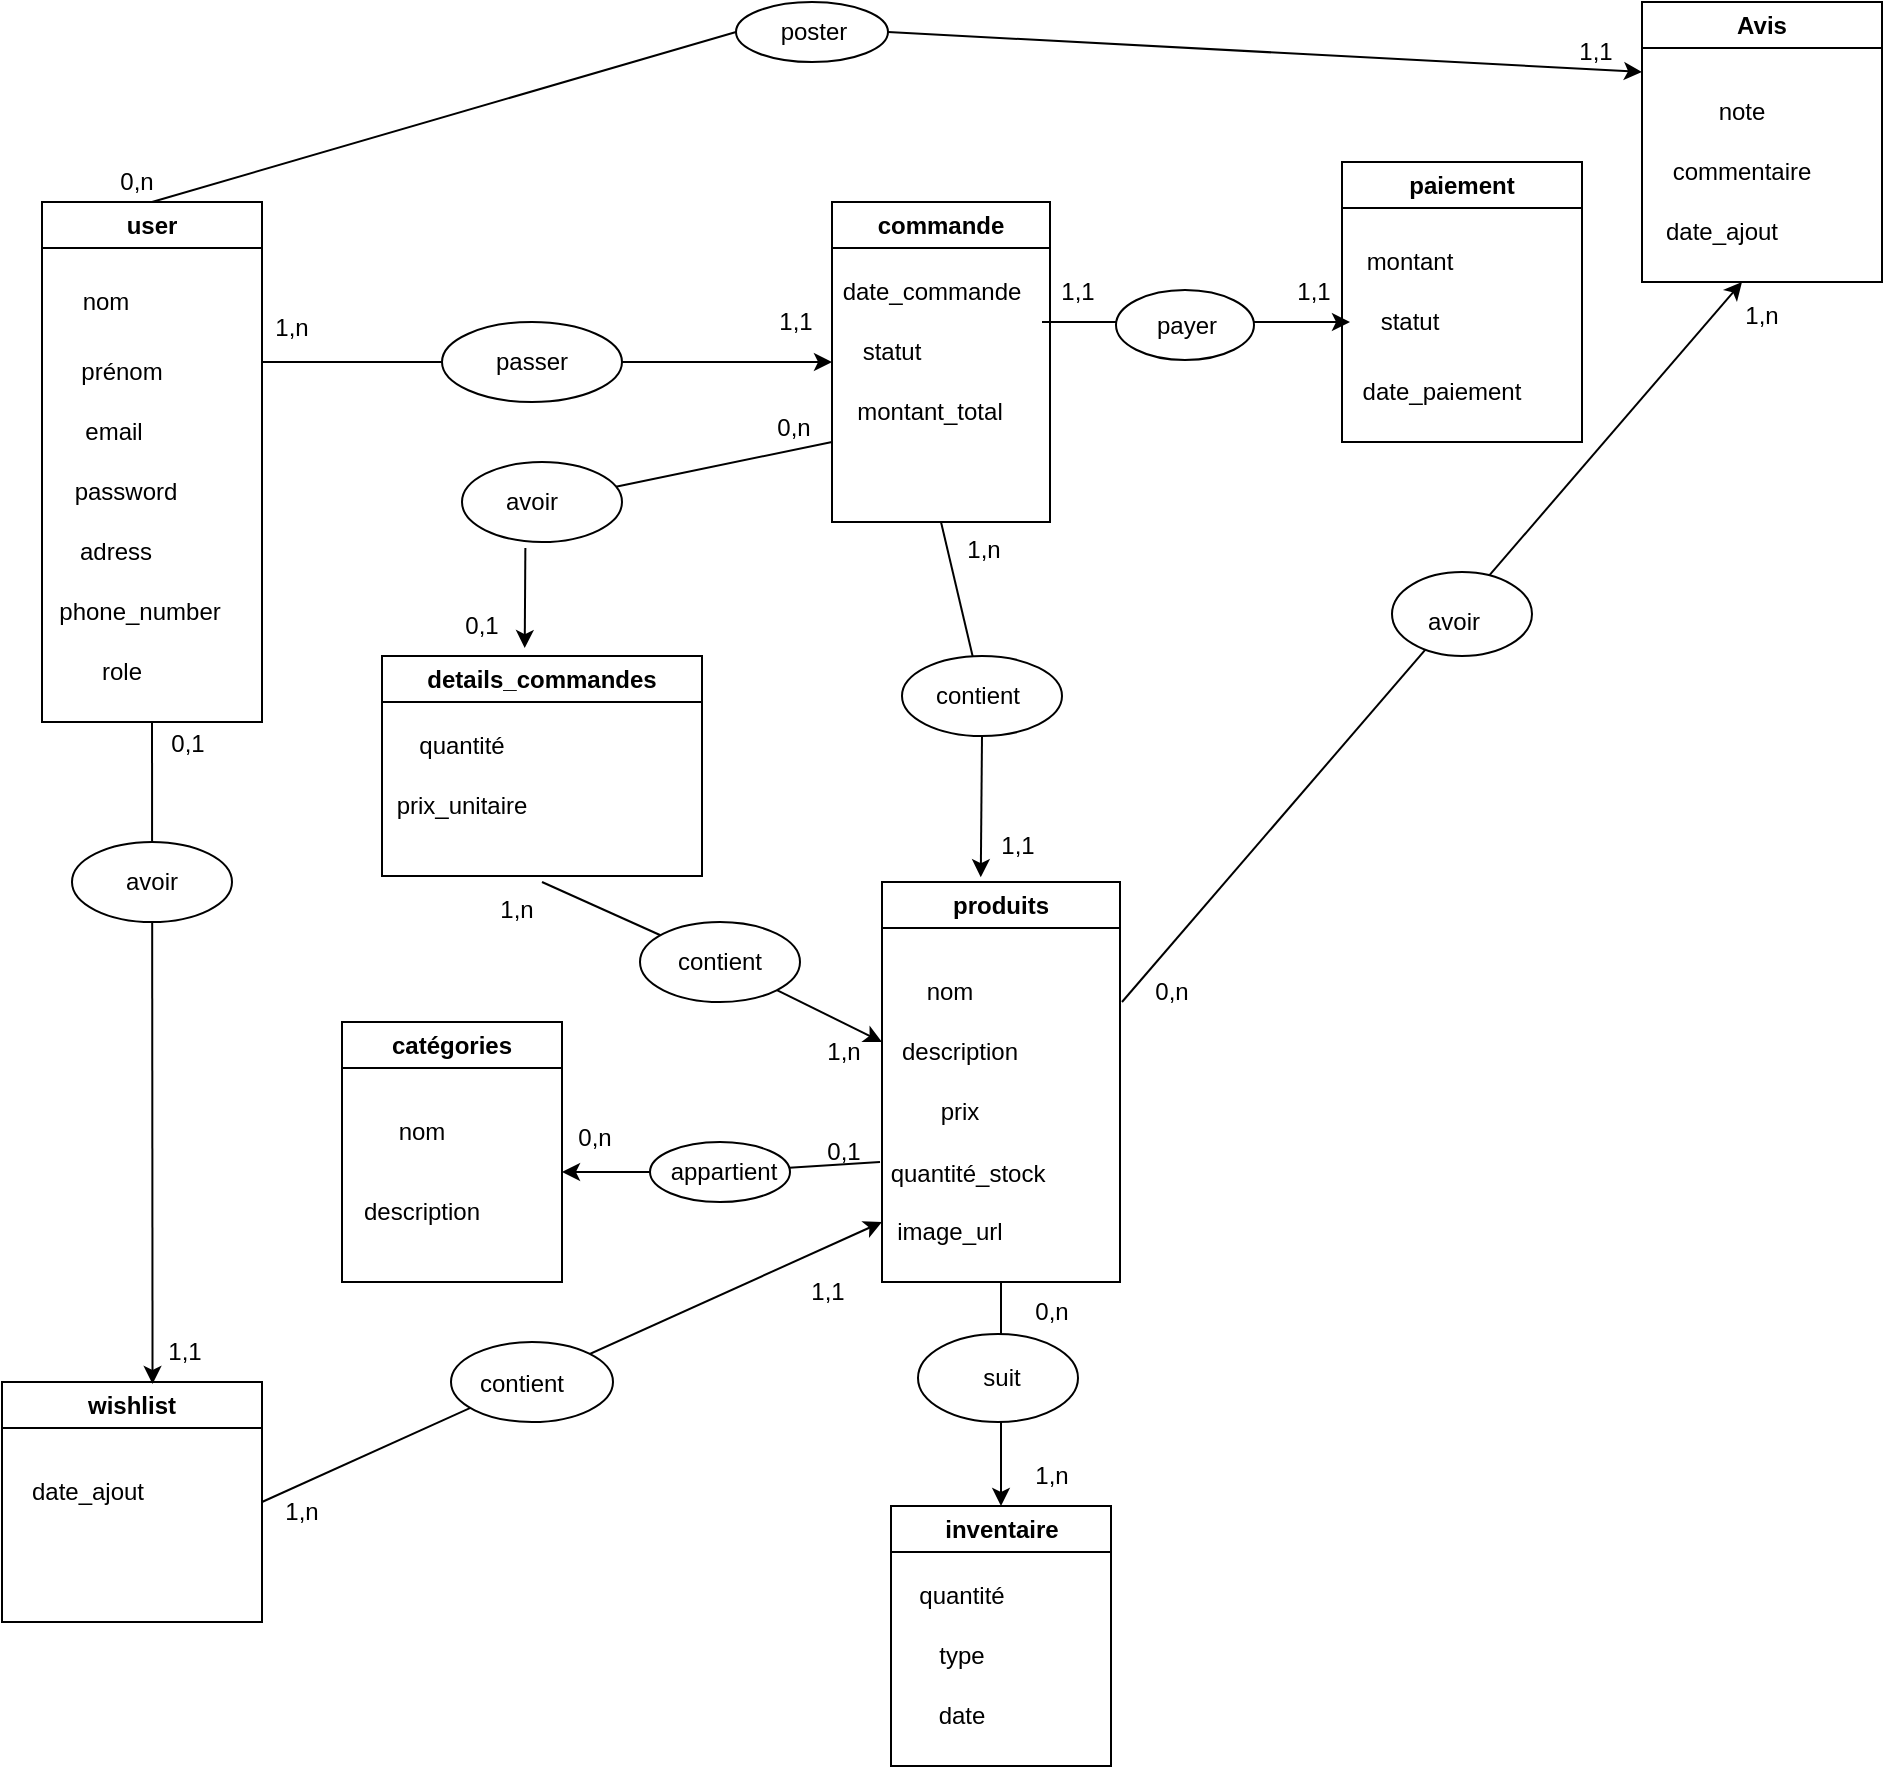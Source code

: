 <mxfile>
    <diagram id="8HYBQ4_y2OpgqzsuQ5yr" name="Page-1">
        <mxGraphModel dx="986" dy="1426" grid="1" gridSize="10" guides="1" tooltips="1" connect="1" arrows="1" fold="1" page="1" pageScale="1" pageWidth="850" pageHeight="1100" math="0" shadow="0">
            <root>
                <mxCell id="0"/>
                <mxCell id="1" parent="0"/>
                <mxCell id="6" style="edgeStyle=none;html=1;entryX=0;entryY=0.5;entryDx=0;entryDy=0;" parent="1" target="3" edge="1">
                    <mxGeometry relative="1" as="geometry">
                        <mxPoint x="140" y="100" as="sourcePoint"/>
                    </mxGeometry>
                </mxCell>
                <mxCell id="2" value="user" style="swimlane;whiteSpace=wrap;html=1;" parent="1" vertex="1">
                    <mxGeometry x="30" y="20" width="110" height="260" as="geometry"/>
                </mxCell>
                <mxCell id="8" value="nom" style="text;html=1;strokeColor=none;fillColor=none;align=center;verticalAlign=middle;whiteSpace=wrap;rounded=0;" parent="2" vertex="1">
                    <mxGeometry x="2" y="35" width="60" height="30" as="geometry"/>
                </mxCell>
                <mxCell id="9" value="prénom" style="text;html=1;strokeColor=none;fillColor=none;align=center;verticalAlign=middle;whiteSpace=wrap;rounded=0;" parent="2" vertex="1">
                    <mxGeometry x="10" y="70" width="60" height="30" as="geometry"/>
                </mxCell>
                <mxCell id="10" value="email" style="text;html=1;strokeColor=none;fillColor=none;align=center;verticalAlign=middle;whiteSpace=wrap;rounded=0;" parent="2" vertex="1">
                    <mxGeometry x="6" y="100" width="60" height="30" as="geometry"/>
                </mxCell>
                <mxCell id="12" value="password" style="text;html=1;strokeColor=none;fillColor=none;align=center;verticalAlign=middle;whiteSpace=wrap;rounded=0;" parent="2" vertex="1">
                    <mxGeometry x="12" y="130" width="60" height="30" as="geometry"/>
                </mxCell>
                <mxCell id="13" value="adress" style="text;html=1;strokeColor=none;fillColor=none;align=center;verticalAlign=middle;whiteSpace=wrap;rounded=0;" parent="2" vertex="1">
                    <mxGeometry x="7" y="160" width="60" height="30" as="geometry"/>
                </mxCell>
                <mxCell id="15" value="phone_number" style="text;html=1;strokeColor=none;fillColor=none;align=center;verticalAlign=middle;whiteSpace=wrap;rounded=0;" parent="2" vertex="1">
                    <mxGeometry x="19" y="190" width="60" height="30" as="geometry"/>
                </mxCell>
                <mxCell id="16" value="role" style="text;html=1;strokeColor=none;fillColor=none;align=center;verticalAlign=middle;whiteSpace=wrap;rounded=0;" parent="2" vertex="1">
                    <mxGeometry x="10" y="220" width="60" height="30" as="geometry"/>
                </mxCell>
                <mxCell id="3" value="commande" style="swimlane;whiteSpace=wrap;html=1;" parent="1" vertex="1">
                    <mxGeometry x="425" y="20" width="109" height="160" as="geometry"/>
                </mxCell>
                <mxCell id="17" value="date_commande" style="text;html=1;strokeColor=none;fillColor=none;align=center;verticalAlign=middle;whiteSpace=wrap;rounded=0;" parent="3" vertex="1">
                    <mxGeometry x="20" y="30" width="60" height="30" as="geometry"/>
                </mxCell>
                <mxCell id="18" value="statut" style="text;html=1;strokeColor=none;fillColor=none;align=center;verticalAlign=middle;whiteSpace=wrap;rounded=0;" parent="3" vertex="1">
                    <mxGeometry y="60" width="60" height="30" as="geometry"/>
                </mxCell>
                <mxCell id="19" value="montant_total" style="text;html=1;strokeColor=none;fillColor=none;align=center;verticalAlign=middle;whiteSpace=wrap;rounded=0;" parent="3" vertex="1">
                    <mxGeometry x="19" y="90" width="60" height="30" as="geometry"/>
                </mxCell>
                <mxCell id="4" value="" style="ellipse;whiteSpace=wrap;html=1;" parent="1" vertex="1">
                    <mxGeometry x="230" y="80" width="90" height="40" as="geometry"/>
                </mxCell>
                <mxCell id="7" value="passer" style="text;html=1;strokeColor=none;fillColor=none;align=center;verticalAlign=middle;whiteSpace=wrap;rounded=0;" parent="1" vertex="1">
                    <mxGeometry x="245" y="85" width="60" height="30" as="geometry"/>
                </mxCell>
                <mxCell id="20" value="produits" style="swimlane;whiteSpace=wrap;html=1;" parent="1" vertex="1">
                    <mxGeometry x="450" y="360" width="119" height="200" as="geometry"/>
                </mxCell>
                <mxCell id="21" value="nom" style="text;html=1;strokeColor=none;fillColor=none;align=center;verticalAlign=middle;whiteSpace=wrap;rounded=0;" parent="20" vertex="1">
                    <mxGeometry x="4" y="40" width="60" height="30" as="geometry"/>
                </mxCell>
                <mxCell id="22" value="description" style="text;html=1;strokeColor=none;fillColor=none;align=center;verticalAlign=middle;whiteSpace=wrap;rounded=0;" parent="20" vertex="1">
                    <mxGeometry x="9" y="70" width="60" height="30" as="geometry"/>
                </mxCell>
                <mxCell id="23" value="prix" style="text;html=1;strokeColor=none;fillColor=none;align=center;verticalAlign=middle;whiteSpace=wrap;rounded=0;" parent="20" vertex="1">
                    <mxGeometry x="9" y="100" width="60" height="30" as="geometry"/>
                </mxCell>
                <mxCell id="24" value="quantité_stock" style="text;html=1;strokeColor=none;fillColor=none;align=center;verticalAlign=middle;whiteSpace=wrap;rounded=0;" parent="20" vertex="1">
                    <mxGeometry x="13" y="131" width="60" height="30" as="geometry"/>
                </mxCell>
                <mxCell id="77" value="image_url" style="text;html=1;strokeColor=none;fillColor=none;align=center;verticalAlign=middle;whiteSpace=wrap;rounded=0;" parent="20" vertex="1">
                    <mxGeometry x="4" y="160" width="60" height="30" as="geometry"/>
                </mxCell>
                <mxCell id="25" value="catégories" style="swimlane;whiteSpace=wrap;html=1;" parent="1" vertex="1">
                    <mxGeometry x="180" y="430" width="110" height="130" as="geometry"/>
                </mxCell>
                <mxCell id="26" value="nom" style="text;html=1;strokeColor=none;fillColor=none;align=center;verticalAlign=middle;whiteSpace=wrap;rounded=0;" parent="25" vertex="1">
                    <mxGeometry x="10" y="40" width="60" height="30" as="geometry"/>
                </mxCell>
                <mxCell id="27" value="description" style="text;html=1;strokeColor=none;fillColor=none;align=center;verticalAlign=middle;whiteSpace=wrap;rounded=0;" parent="25" vertex="1">
                    <mxGeometry x="10" y="80" width="60" height="30" as="geometry"/>
                </mxCell>
                <mxCell id="28" value="details_commandes" style="swimlane;whiteSpace=wrap;html=1;" parent="1" vertex="1">
                    <mxGeometry x="200" y="247" width="160" height="110" as="geometry"/>
                </mxCell>
                <mxCell id="29" value="quantité" style="text;html=1;strokeColor=none;fillColor=none;align=center;verticalAlign=middle;whiteSpace=wrap;rounded=0;" parent="28" vertex="1">
                    <mxGeometry x="10" y="30" width="60" height="30" as="geometry"/>
                </mxCell>
                <mxCell id="30" value="prix_unitaire" style="text;html=1;strokeColor=none;fillColor=none;align=center;verticalAlign=middle;whiteSpace=wrap;rounded=0;" parent="28" vertex="1">
                    <mxGeometry x="10" y="60" width="60" height="30" as="geometry"/>
                </mxCell>
                <mxCell id="31" value="Avis" style="swimlane;whiteSpace=wrap;html=1;" parent="1" vertex="1">
                    <mxGeometry x="830" y="-80" width="120" height="140" as="geometry"/>
                </mxCell>
                <mxCell id="32" value="note" style="text;html=1;strokeColor=none;fillColor=none;align=center;verticalAlign=middle;whiteSpace=wrap;rounded=0;" parent="31" vertex="1">
                    <mxGeometry x="20" y="40" width="60" height="30" as="geometry"/>
                </mxCell>
                <mxCell id="33" value="commentaire" style="text;html=1;strokeColor=none;fillColor=none;align=center;verticalAlign=middle;whiteSpace=wrap;rounded=0;" parent="31" vertex="1">
                    <mxGeometry x="20" y="70" width="60" height="30" as="geometry"/>
                </mxCell>
                <mxCell id="34" value="date_ajout" style="text;html=1;strokeColor=none;fillColor=none;align=center;verticalAlign=middle;whiteSpace=wrap;rounded=0;" parent="31" vertex="1">
                    <mxGeometry x="10" y="100" width="60" height="30" as="geometry"/>
                </mxCell>
                <mxCell id="35" value="paiement" style="swimlane;whiteSpace=wrap;html=1;" parent="1" vertex="1">
                    <mxGeometry x="680" width="120" height="140" as="geometry"/>
                </mxCell>
                <mxCell id="37" value="statut" style="text;html=1;strokeColor=none;fillColor=none;align=center;verticalAlign=middle;whiteSpace=wrap;rounded=0;" parent="35" vertex="1">
                    <mxGeometry x="4" y="65" width="60" height="30" as="geometry"/>
                </mxCell>
                <mxCell id="38" value="date_paiement" style="text;html=1;strokeColor=none;fillColor=none;align=center;verticalAlign=middle;whiteSpace=wrap;rounded=0;" parent="35" vertex="1">
                    <mxGeometry x="20" y="100" width="60" height="30" as="geometry"/>
                </mxCell>
                <mxCell id="36" value="montant" style="text;html=1;strokeColor=none;fillColor=none;align=center;verticalAlign=middle;whiteSpace=wrap;rounded=0;" parent="35" vertex="1">
                    <mxGeometry x="4" y="35" width="60" height="30" as="geometry"/>
                </mxCell>
                <mxCell id="41" value="inventaire" style="swimlane;whiteSpace=wrap;html=1;" parent="1" vertex="1">
                    <mxGeometry x="454.5" y="672" width="110" height="130" as="geometry"/>
                </mxCell>
                <mxCell id="42" value="quantité" style="text;html=1;strokeColor=none;fillColor=none;align=center;verticalAlign=middle;whiteSpace=wrap;rounded=0;" parent="41" vertex="1">
                    <mxGeometry x="5" y="30" width="60" height="30" as="geometry"/>
                </mxCell>
                <mxCell id="43" value="type" style="text;html=1;strokeColor=none;fillColor=none;align=center;verticalAlign=middle;whiteSpace=wrap;rounded=0;" parent="41" vertex="1">
                    <mxGeometry x="5" y="60" width="60" height="30" as="geometry"/>
                </mxCell>
                <mxCell id="44" value="date" style="text;html=1;strokeColor=none;fillColor=none;align=center;verticalAlign=middle;whiteSpace=wrap;rounded=0;" parent="41" vertex="1">
                    <mxGeometry x="5" y="90" width="60" height="30" as="geometry"/>
                </mxCell>
                <mxCell id="45" value="" style="endArrow=classic;html=1;exitX=0.5;exitY=1;exitDx=0;exitDy=0;startArrow=none;entryX=0.415;entryY=-0.012;entryDx=0;entryDy=0;entryPerimeter=0;" parent="1" source="46" target="20" edge="1">
                    <mxGeometry width="50" height="50" relative="1" as="geometry">
                        <mxPoint x="270" y="230" as="sourcePoint"/>
                        <mxPoint x="416" y="280" as="targetPoint"/>
                    </mxGeometry>
                </mxCell>
                <mxCell id="47" value="" style="endArrow=none;html=1;exitX=0.5;exitY=1;exitDx=0;exitDy=0;" parent="1" source="3" target="46" edge="1">
                    <mxGeometry width="50" height="50" relative="1" as="geometry">
                        <mxPoint x="415.5" y="180" as="sourcePoint"/>
                        <mxPoint x="416" y="280" as="targetPoint"/>
                    </mxGeometry>
                </mxCell>
                <mxCell id="46" value="" style="ellipse;whiteSpace=wrap;html=1;" parent="1" vertex="1">
                    <mxGeometry x="460" y="247" width="80" height="40" as="geometry"/>
                </mxCell>
                <mxCell id="48" value="contient" style="text;html=1;strokeColor=none;fillColor=none;align=center;verticalAlign=middle;whiteSpace=wrap;rounded=0;" parent="1" vertex="1">
                    <mxGeometry x="468" y="252" width="60" height="30" as="geometry"/>
                </mxCell>
                <mxCell id="49" value="" style="endArrow=classic;html=1;exitX=0;exitY=0.5;exitDx=0;exitDy=0;startArrow=none;" parent="1" source="50" edge="1">
                    <mxGeometry width="50" height="50" relative="1" as="geometry">
                        <mxPoint x="270" y="350" as="sourcePoint"/>
                        <mxPoint x="290" y="505" as="targetPoint"/>
                    </mxGeometry>
                </mxCell>
                <mxCell id="51" value="" style="endArrow=none;html=1;" parent="1" target="50" edge="1">
                    <mxGeometry width="50" height="50" relative="1" as="geometry">
                        <mxPoint x="449" y="500" as="sourcePoint"/>
                        <mxPoint x="349" y="380" as="targetPoint"/>
                    </mxGeometry>
                </mxCell>
                <mxCell id="50" value="" style="ellipse;whiteSpace=wrap;html=1;" parent="1" vertex="1">
                    <mxGeometry x="334" y="490" width="70" height="30" as="geometry"/>
                </mxCell>
                <mxCell id="52" value="appartient" style="text;html=1;strokeColor=none;fillColor=none;align=center;verticalAlign=middle;whiteSpace=wrap;rounded=0;" parent="1" vertex="1">
                    <mxGeometry x="341" y="490" width="60" height="30" as="geometry"/>
                </mxCell>
                <mxCell id="53" value="" style="endArrow=classic;html=1;exitX=1;exitY=0.5;exitDx=0;exitDy=0;entryX=0;entryY=0.25;entryDx=0;entryDy=0;startArrow=none;" parent="1" source="55" target="31" edge="1">
                    <mxGeometry width="50" height="50" relative="1" as="geometry">
                        <mxPoint x="190" y="40" as="sourcePoint"/>
                        <mxPoint x="240" y="-10" as="targetPoint"/>
                    </mxGeometry>
                </mxCell>
                <mxCell id="54" value="" style="endArrow=classic;html=1;" parent="1" edge="1">
                    <mxGeometry width="50" height="50" relative="1" as="geometry">
                        <mxPoint x="570" y="420" as="sourcePoint"/>
                        <mxPoint x="880" y="60" as="targetPoint"/>
                    </mxGeometry>
                </mxCell>
                <mxCell id="56" value="" style="endArrow=none;html=1;exitX=0.5;exitY=0;exitDx=0;exitDy=0;entryX=0;entryY=0.5;entryDx=0;entryDy=0;" parent="1" source="2" target="55" edge="1">
                    <mxGeometry width="50" height="50" relative="1" as="geometry">
                        <mxPoint x="85" y="20" as="sourcePoint"/>
                        <mxPoint x="380" y="-25" as="targetPoint"/>
                    </mxGeometry>
                </mxCell>
                <mxCell id="55" value="" style="ellipse;whiteSpace=wrap;html=1;" parent="1" vertex="1">
                    <mxGeometry x="377" y="-80" width="76" height="30" as="geometry"/>
                </mxCell>
                <mxCell id="57" value="poster" style="text;html=1;strokeColor=none;fillColor=none;align=center;verticalAlign=middle;whiteSpace=wrap;rounded=0;" parent="1" vertex="1">
                    <mxGeometry x="385.5" y="-80" width="60" height="30" as="geometry"/>
                </mxCell>
                <mxCell id="58" value="" style="ellipse;whiteSpace=wrap;html=1;" parent="1" vertex="1">
                    <mxGeometry x="705" y="205" width="70" height="42" as="geometry"/>
                </mxCell>
                <mxCell id="59" value="avoir" style="text;html=1;strokeColor=none;fillColor=none;align=center;verticalAlign=middle;whiteSpace=wrap;rounded=0;" parent="1" vertex="1">
                    <mxGeometry x="706" y="215" width="60" height="30" as="geometry"/>
                </mxCell>
                <mxCell id="60" value="" style="endArrow=classic;html=1;exitX=0.396;exitY=1.075;exitDx=0;exitDy=0;entryX=0.446;entryY=-0.036;entryDx=0;entryDy=0;entryPerimeter=0;startArrow=none;exitPerimeter=0;" parent="1" source="62" target="28" edge="1">
                    <mxGeometry width="50" height="50" relative="1" as="geometry">
                        <mxPoint x="290" y="350" as="sourcePoint"/>
                        <mxPoint x="340" y="300" as="targetPoint"/>
                    </mxGeometry>
                </mxCell>
                <mxCell id="61" value="" style="endArrow=classic;html=1;startArrow=none;" parent="1" source="65" edge="1">
                    <mxGeometry width="50" height="50" relative="1" as="geometry">
                        <mxPoint x="280" y="360" as="sourcePoint"/>
                        <mxPoint x="450" y="440" as="targetPoint"/>
                    </mxGeometry>
                </mxCell>
                <mxCell id="63" value="" style="endArrow=none;html=1;exitX=0;exitY=0.75;exitDx=0;exitDy=0;" parent="1" source="3" target="62" edge="1">
                    <mxGeometry width="50" height="50" relative="1" as="geometry">
                        <mxPoint x="361" y="140" as="sourcePoint"/>
                        <mxPoint x="271.36" y="243.04" as="targetPoint"/>
                    </mxGeometry>
                </mxCell>
                <mxCell id="62" value="" style="ellipse;whiteSpace=wrap;html=1;" parent="1" vertex="1">
                    <mxGeometry x="240" y="150" width="80" height="40" as="geometry"/>
                </mxCell>
                <mxCell id="64" value="avoir" style="text;html=1;strokeColor=none;fillColor=none;align=center;verticalAlign=middle;whiteSpace=wrap;rounded=0;" parent="1" vertex="1">
                    <mxGeometry x="245" y="155" width="60" height="30" as="geometry"/>
                </mxCell>
                <mxCell id="66" value="" style="endArrow=none;html=1;" parent="1" target="65" edge="1">
                    <mxGeometry width="50" height="50" relative="1" as="geometry">
                        <mxPoint x="280" y="360" as="sourcePoint"/>
                        <mxPoint x="450" y="440" as="targetPoint"/>
                    </mxGeometry>
                </mxCell>
                <mxCell id="65" value="" style="ellipse;whiteSpace=wrap;html=1;" parent="1" vertex="1">
                    <mxGeometry x="329" y="380" width="80" height="40" as="geometry"/>
                </mxCell>
                <mxCell id="67" value="contient" style="text;html=1;strokeColor=none;fillColor=none;align=center;verticalAlign=middle;whiteSpace=wrap;rounded=0;" parent="1" vertex="1">
                    <mxGeometry x="339" y="385" width="60" height="30" as="geometry"/>
                </mxCell>
                <mxCell id="68" value="wishlist" style="swimlane;whiteSpace=wrap;html=1;startSize=23;" parent="1" vertex="1">
                    <mxGeometry x="10" y="610" width="130" height="120" as="geometry"/>
                </mxCell>
                <mxCell id="82" value="date_ajout" style="text;html=1;strokeColor=none;fillColor=none;align=center;verticalAlign=middle;whiteSpace=wrap;rounded=0;" parent="68" vertex="1">
                    <mxGeometry x="13" y="40" width="60" height="30" as="geometry"/>
                </mxCell>
                <mxCell id="69" value="" style="endArrow=classic;html=1;exitX=0.5;exitY=1;exitDx=0;exitDy=0;entryX=0.579;entryY=0.008;entryDx=0;entryDy=0;entryPerimeter=0;" parent="1" source="2" target="68" edge="1">
                    <mxGeometry width="50" height="50" relative="1" as="geometry">
                        <mxPoint x="140" y="420" as="sourcePoint"/>
                        <mxPoint x="190" y="370" as="targetPoint"/>
                    </mxGeometry>
                </mxCell>
                <mxCell id="70" value="" style="ellipse;whiteSpace=wrap;html=1;" parent="1" vertex="1">
                    <mxGeometry x="45" y="340" width="80" height="40" as="geometry"/>
                </mxCell>
                <mxCell id="71" value="avoir" style="text;html=1;strokeColor=none;fillColor=none;align=center;verticalAlign=middle;whiteSpace=wrap;rounded=0;" parent="1" vertex="1">
                    <mxGeometry x="55" y="345" width="60" height="30" as="geometry"/>
                </mxCell>
                <mxCell id="73" value="" style="endArrow=classic;html=1;" parent="1" edge="1">
                    <mxGeometry width="50" height="50" relative="1" as="geometry">
                        <mxPoint x="140" y="670" as="sourcePoint"/>
                        <mxPoint x="450" y="530" as="targetPoint"/>
                    </mxGeometry>
                </mxCell>
                <mxCell id="75" value="" style="ellipse;whiteSpace=wrap;html=1;" parent="1" vertex="1">
                    <mxGeometry x="234.5" y="590" width="81" height="40" as="geometry"/>
                </mxCell>
                <mxCell id="76" value="contient" style="text;html=1;strokeColor=none;fillColor=none;align=center;verticalAlign=middle;whiteSpace=wrap;rounded=0;" parent="1" vertex="1">
                    <mxGeometry x="240" y="596" width="60" height="30" as="geometry"/>
                </mxCell>
                <mxCell id="78" value="" style="endArrow=classic;html=1;entryX=0;entryY=0.5;entryDx=0;entryDy=0;" parent="1" target="37" edge="1">
                    <mxGeometry width="50" height="50" relative="1" as="geometry">
                        <mxPoint x="530" y="80" as="sourcePoint"/>
                        <mxPoint x="720" y="140" as="targetPoint"/>
                    </mxGeometry>
                </mxCell>
                <mxCell id="80" value="" style="ellipse;whiteSpace=wrap;html=1;" parent="1" vertex="1">
                    <mxGeometry x="567" y="64" width="69" height="35" as="geometry"/>
                </mxCell>
                <mxCell id="81" value="payer" style="text;html=1;strokeColor=none;fillColor=none;align=center;verticalAlign=middle;whiteSpace=wrap;rounded=0;" parent="1" vertex="1">
                    <mxGeometry x="578" y="67" width="49" height="30" as="geometry"/>
                </mxCell>
                <mxCell id="83" value="" style="endArrow=classic;html=1;exitX=0.5;exitY=1;exitDx=0;exitDy=0;entryX=0.5;entryY=0;entryDx=0;entryDy=0;" parent="1" source="20" target="41" edge="1">
                    <mxGeometry width="50" height="50" relative="1" as="geometry">
                        <mxPoint x="330" y="680" as="sourcePoint"/>
                        <mxPoint x="380" y="630" as="targetPoint"/>
                    </mxGeometry>
                </mxCell>
                <mxCell id="84" value="" style="ellipse;whiteSpace=wrap;html=1;" parent="1" vertex="1">
                    <mxGeometry x="468" y="586" width="80" height="44" as="geometry"/>
                </mxCell>
                <mxCell id="85" value="suit" style="text;html=1;strokeColor=none;fillColor=none;align=center;verticalAlign=middle;whiteSpace=wrap;rounded=0;" parent="1" vertex="1">
                    <mxGeometry x="479.5" y="593" width="60" height="30" as="geometry"/>
                </mxCell>
                <mxCell id="88" value="1,n" style="text;html=1;strokeColor=none;fillColor=none;align=center;verticalAlign=middle;whiteSpace=wrap;rounded=0;" parent="1" vertex="1">
                    <mxGeometry x="140" y="70" width="30" height="25" as="geometry"/>
                </mxCell>
                <mxCell id="89" value="1,1" style="text;html=1;strokeColor=none;fillColor=none;align=center;verticalAlign=middle;whiteSpace=wrap;rounded=0;" parent="1" vertex="1">
                    <mxGeometry x="382" y="67" width="50" height="25" as="geometry"/>
                </mxCell>
                <mxCell id="90" value="0,n" style="text;html=1;strokeColor=none;fillColor=none;align=center;verticalAlign=middle;whiteSpace=wrap;rounded=0;" parent="1" vertex="1">
                    <mxGeometry x="50" width="55" height="20" as="geometry"/>
                </mxCell>
                <mxCell id="91" value="1,1" style="text;html=1;strokeColor=none;fillColor=none;align=center;verticalAlign=middle;whiteSpace=wrap;rounded=0;" parent="1" vertex="1">
                    <mxGeometry x="784" y="-65" width="46" height="20" as="geometry"/>
                </mxCell>
                <mxCell id="92" value="1,1" style="text;html=1;strokeColor=none;fillColor=none;align=center;verticalAlign=middle;whiteSpace=wrap;rounded=0;" parent="1" vertex="1">
                    <mxGeometry x="518" y="50" width="60" height="30" as="geometry"/>
                </mxCell>
                <mxCell id="93" value="1,1" style="text;html=1;strokeColor=none;fillColor=none;align=center;verticalAlign=middle;whiteSpace=wrap;rounded=0;" parent="1" vertex="1">
                    <mxGeometry x="636" y="50" width="60" height="30" as="geometry"/>
                </mxCell>
                <mxCell id="94" value="0,n" style="text;html=1;strokeColor=none;fillColor=none;align=center;verticalAlign=middle;whiteSpace=wrap;rounded=0;" parent="1" vertex="1">
                    <mxGeometry x="380" y="120" width="52" height="25" as="geometry"/>
                </mxCell>
                <mxCell id="95" value="0,1" style="text;html=1;strokeColor=none;fillColor=none;align=center;verticalAlign=middle;whiteSpace=wrap;rounded=0;" parent="1" vertex="1">
                    <mxGeometry x="220" y="217" width="60" height="30" as="geometry"/>
                </mxCell>
                <mxCell id="96" value="0,1" style="text;html=1;strokeColor=none;fillColor=none;align=center;verticalAlign=middle;whiteSpace=wrap;rounded=0;" parent="1" vertex="1">
                    <mxGeometry x="78" y="281" width="50" height="20" as="geometry"/>
                </mxCell>
                <mxCell id="97" value="1,1" style="text;html=1;strokeColor=none;fillColor=none;align=center;verticalAlign=middle;whiteSpace=wrap;rounded=0;" parent="1" vertex="1">
                    <mxGeometry x="73" y="580" width="57" height="30" as="geometry"/>
                </mxCell>
                <mxCell id="100" value="1,n" style="text;html=1;strokeColor=none;fillColor=none;align=center;verticalAlign=middle;whiteSpace=wrap;rounded=0;" parent="1" vertex="1">
                    <mxGeometry x="475" y="181" width="52" height="25" as="geometry"/>
                </mxCell>
                <mxCell id="101" value="1,1" style="text;html=1;strokeColor=none;fillColor=none;align=center;verticalAlign=middle;whiteSpace=wrap;rounded=0;" parent="1" vertex="1">
                    <mxGeometry x="488" y="327" width="60" height="30" as="geometry"/>
                </mxCell>
                <mxCell id="102" value="1,n" style="text;html=1;strokeColor=none;fillColor=none;align=center;verticalAlign=middle;whiteSpace=wrap;rounded=0;" parent="1" vertex="1">
                    <mxGeometry x="240" y="357" width="54.5" height="33" as="geometry"/>
                </mxCell>
                <mxCell id="103" value="1,n" style="text;html=1;strokeColor=none;fillColor=none;align=center;verticalAlign=middle;whiteSpace=wrap;rounded=0;" parent="1" vertex="1">
                    <mxGeometry x="401" y="430" width="60" height="30" as="geometry"/>
                </mxCell>
                <mxCell id="104" value="0,1" style="text;html=1;strokeColor=none;fillColor=none;align=center;verticalAlign=middle;whiteSpace=wrap;rounded=0;" parent="1" vertex="1">
                    <mxGeometry x="401" y="480" width="60" height="30" as="geometry"/>
                </mxCell>
                <mxCell id="105" value="0,n" style="text;html=1;strokeColor=none;fillColor=none;align=center;verticalAlign=middle;whiteSpace=wrap;rounded=0;" parent="1" vertex="1">
                    <mxGeometry x="277" y="473" width="59" height="30" as="geometry"/>
                </mxCell>
                <mxCell id="106" value="1,n" style="text;html=1;strokeColor=none;fillColor=none;align=center;verticalAlign=middle;whiteSpace=wrap;rounded=0;" parent="1" vertex="1">
                    <mxGeometry x="130" y="660" width="60" height="30" as="geometry"/>
                </mxCell>
                <mxCell id="107" value="1,1" style="text;html=1;strokeColor=none;fillColor=none;align=center;verticalAlign=middle;whiteSpace=wrap;rounded=0;" parent="1" vertex="1">
                    <mxGeometry x="393" y="550" width="60" height="30" as="geometry"/>
                </mxCell>
                <mxCell id="108" value="0,n" style="text;html=1;strokeColor=none;fillColor=none;align=center;verticalAlign=middle;whiteSpace=wrap;rounded=0;" parent="1" vertex="1">
                    <mxGeometry x="564.5" y="400" width="60" height="30" as="geometry"/>
                </mxCell>
                <mxCell id="109" value="1,n" style="text;html=1;strokeColor=none;fillColor=none;align=center;verticalAlign=middle;whiteSpace=wrap;rounded=0;" parent="1" vertex="1">
                    <mxGeometry x="860" y="62" width="60" height="30" as="geometry"/>
                </mxCell>
                <mxCell id="111" value="0,n" style="text;html=1;strokeColor=none;fillColor=none;align=center;verticalAlign=middle;whiteSpace=wrap;rounded=0;" parent="1" vertex="1">
                    <mxGeometry x="504.5" y="560" width="60" height="30" as="geometry"/>
                </mxCell>
                <mxCell id="112" value="1,n" style="text;html=1;strokeColor=none;fillColor=none;align=center;verticalAlign=middle;whiteSpace=wrap;rounded=0;" parent="1" vertex="1">
                    <mxGeometry x="504.5" y="642" width="60" height="30" as="geometry"/>
                </mxCell>
            </root>
        </mxGraphModel>
    </diagram>
    <diagram name="Copy of Page-1" id="WZMHHpzLP4c2ZxjQFVnf">
        <mxGraphModel dx="986" dy="1450" grid="1" gridSize="10" guides="1" tooltips="1" connect="1" arrows="1" fold="1" page="1" pageScale="1" pageWidth="850" pageHeight="1100" math="0" shadow="0">
            <root>
                <mxCell id="28uoREdbmlGGnIRUQy5q-0"/>
                <mxCell id="28uoREdbmlGGnIRUQy5q-1" parent="28uoREdbmlGGnIRUQy5q-0"/>
                <mxCell id="28uoREdbmlGGnIRUQy5q-2" style="edgeStyle=none;html=1;entryX=0;entryY=0.5;entryDx=0;entryDy=0;" parent="28uoREdbmlGGnIRUQy5q-1" target="28uoREdbmlGGnIRUQy5q-11" edge="1">
                    <mxGeometry relative="1" as="geometry">
                        <mxPoint x="140" y="100" as="sourcePoint"/>
                    </mxGeometry>
                </mxCell>
                <mxCell id="28uoREdbmlGGnIRUQy5q-3" value="user" style="swimlane;whiteSpace=wrap;html=1;" parent="28uoREdbmlGGnIRUQy5q-1" vertex="1">
                    <mxGeometry x="30" y="20" width="110" height="260" as="geometry"/>
                </mxCell>
                <mxCell id="28uoREdbmlGGnIRUQy5q-4" value="nom" style="text;html=1;strokeColor=none;fillColor=none;align=center;verticalAlign=middle;whiteSpace=wrap;rounded=0;" parent="28uoREdbmlGGnIRUQy5q-3" vertex="1">
                    <mxGeometry x="2" y="35" width="60" height="30" as="geometry"/>
                </mxCell>
                <mxCell id="28uoREdbmlGGnIRUQy5q-5" value="prénom" style="text;html=1;strokeColor=none;fillColor=none;align=center;verticalAlign=middle;whiteSpace=wrap;rounded=0;" parent="28uoREdbmlGGnIRUQy5q-3" vertex="1">
                    <mxGeometry x="10" y="70" width="60" height="30" as="geometry"/>
                </mxCell>
                <mxCell id="28uoREdbmlGGnIRUQy5q-6" value="email" style="text;html=1;strokeColor=none;fillColor=none;align=center;verticalAlign=middle;whiteSpace=wrap;rounded=0;" parent="28uoREdbmlGGnIRUQy5q-3" vertex="1">
                    <mxGeometry x="6" y="100" width="60" height="30" as="geometry"/>
                </mxCell>
                <mxCell id="28uoREdbmlGGnIRUQy5q-7" value="password" style="text;html=1;strokeColor=none;fillColor=none;align=center;verticalAlign=middle;whiteSpace=wrap;rounded=0;" parent="28uoREdbmlGGnIRUQy5q-3" vertex="1">
                    <mxGeometry x="12" y="130" width="60" height="30" as="geometry"/>
                </mxCell>
                <mxCell id="28uoREdbmlGGnIRUQy5q-8" value="adress" style="text;html=1;strokeColor=none;fillColor=none;align=center;verticalAlign=middle;whiteSpace=wrap;rounded=0;" parent="28uoREdbmlGGnIRUQy5q-3" vertex="1">
                    <mxGeometry x="7" y="160" width="60" height="30" as="geometry"/>
                </mxCell>
                <mxCell id="28uoREdbmlGGnIRUQy5q-9" value="phone_number" style="text;html=1;strokeColor=none;fillColor=none;align=center;verticalAlign=middle;whiteSpace=wrap;rounded=0;" parent="28uoREdbmlGGnIRUQy5q-3" vertex="1">
                    <mxGeometry x="19" y="190" width="60" height="30" as="geometry"/>
                </mxCell>
                <mxCell id="28uoREdbmlGGnIRUQy5q-10" value="role" style="text;html=1;strokeColor=none;fillColor=none;align=center;verticalAlign=middle;whiteSpace=wrap;rounded=0;" parent="28uoREdbmlGGnIRUQy5q-3" vertex="1">
                    <mxGeometry x="10" y="220" width="60" height="30" as="geometry"/>
                </mxCell>
                <mxCell id="yk-hmxlvheMoxaxBYMR_-0" value="id" style="text;html=1;strokeColor=none;fillColor=none;align=center;verticalAlign=middle;whiteSpace=wrap;rounded=0;" parent="28uoREdbmlGGnIRUQy5q-3" vertex="1">
                    <mxGeometry y="20" width="60" height="30" as="geometry"/>
                </mxCell>
                <mxCell id="28uoREdbmlGGnIRUQy5q-11" value="commande" style="swimlane;whiteSpace=wrap;html=1;" parent="28uoREdbmlGGnIRUQy5q-1" vertex="1">
                    <mxGeometry x="425" y="20" width="109" height="160" as="geometry"/>
                </mxCell>
                <mxCell id="28uoREdbmlGGnIRUQy5q-12" value="date_commande" style="text;html=1;strokeColor=none;fillColor=none;align=center;verticalAlign=middle;whiteSpace=wrap;rounded=0;" parent="28uoREdbmlGGnIRUQy5q-11" vertex="1">
                    <mxGeometry x="20" y="50" width="60" height="30" as="geometry"/>
                </mxCell>
                <mxCell id="28uoREdbmlGGnIRUQy5q-13" value="statut" style="text;html=1;strokeColor=none;fillColor=none;align=center;verticalAlign=middle;whiteSpace=wrap;rounded=0;" parent="28uoREdbmlGGnIRUQy5q-11" vertex="1">
                    <mxGeometry y="78" width="60" height="30" as="geometry"/>
                </mxCell>
                <mxCell id="28uoREdbmlGGnIRUQy5q-14" value="montant_total" style="text;html=1;strokeColor=none;fillColor=none;align=center;verticalAlign=middle;whiteSpace=wrap;rounded=0;" parent="28uoREdbmlGGnIRUQy5q-11" vertex="1">
                    <mxGeometry x="18" y="105" width="60" height="30" as="geometry"/>
                </mxCell>
                <mxCell id="yk-hmxlvheMoxaxBYMR_-1" value="id" style="text;html=1;strokeColor=none;fillColor=none;align=center;verticalAlign=middle;whiteSpace=wrap;rounded=0;" parent="28uoREdbmlGGnIRUQy5q-11" vertex="1">
                    <mxGeometry x="-15" y="20" width="60" height="30" as="geometry"/>
                </mxCell>
                <mxCell id="28uoREdbmlGGnIRUQy5q-17" value="produits" style="swimlane;whiteSpace=wrap;html=1;" parent="28uoREdbmlGGnIRUQy5q-1" vertex="1">
                    <mxGeometry x="450" y="360" width="119" height="200" as="geometry"/>
                </mxCell>
                <mxCell id="28uoREdbmlGGnIRUQy5q-18" value="nom" style="text;html=1;strokeColor=none;fillColor=none;align=center;verticalAlign=middle;whiteSpace=wrap;rounded=0;" parent="28uoREdbmlGGnIRUQy5q-17" vertex="1">
                    <mxGeometry x="4" y="40" width="60" height="30" as="geometry"/>
                </mxCell>
                <mxCell id="28uoREdbmlGGnIRUQy5q-19" value="description" style="text;html=1;strokeColor=none;fillColor=none;align=center;verticalAlign=middle;whiteSpace=wrap;rounded=0;" parent="28uoREdbmlGGnIRUQy5q-17" vertex="1">
                    <mxGeometry x="9" y="70" width="60" height="30" as="geometry"/>
                </mxCell>
                <mxCell id="28uoREdbmlGGnIRUQy5q-20" value="prix" style="text;html=1;strokeColor=none;fillColor=none;align=center;verticalAlign=middle;whiteSpace=wrap;rounded=0;" parent="28uoREdbmlGGnIRUQy5q-17" vertex="1">
                    <mxGeometry x="9" y="100" width="60" height="30" as="geometry"/>
                </mxCell>
                <mxCell id="28uoREdbmlGGnIRUQy5q-21" value="quantité_stock" style="text;html=1;strokeColor=none;fillColor=none;align=center;verticalAlign=middle;whiteSpace=wrap;rounded=0;" parent="28uoREdbmlGGnIRUQy5q-17" vertex="1">
                    <mxGeometry x="13" y="131" width="60" height="30" as="geometry"/>
                </mxCell>
                <mxCell id="28uoREdbmlGGnIRUQy5q-22" value="image_url" style="text;html=1;strokeColor=none;fillColor=none;align=center;verticalAlign=middle;whiteSpace=wrap;rounded=0;" parent="28uoREdbmlGGnIRUQy5q-17" vertex="1">
                    <mxGeometry x="4" y="160" width="60" height="30" as="geometry"/>
                </mxCell>
                <mxCell id="yk-hmxlvheMoxaxBYMR_-4" value="id" style="text;html=1;strokeColor=none;fillColor=none;align=center;verticalAlign=middle;whiteSpace=wrap;rounded=0;" parent="28uoREdbmlGGnIRUQy5q-17" vertex="1">
                    <mxGeometry x="-10" y="20" width="60" height="30" as="geometry"/>
                </mxCell>
                <mxCell id="28uoREdbmlGGnIRUQy5q-23" value="catégories" style="swimlane;whiteSpace=wrap;html=1;" parent="28uoREdbmlGGnIRUQy5q-1" vertex="1">
                    <mxGeometry x="180" y="430" width="110" height="130" as="geometry"/>
                </mxCell>
                <mxCell id="28uoREdbmlGGnIRUQy5q-24" value="nom" style="text;html=1;strokeColor=none;fillColor=none;align=center;verticalAlign=middle;whiteSpace=wrap;rounded=0;" parent="28uoREdbmlGGnIRUQy5q-23" vertex="1">
                    <mxGeometry x="10" y="40" width="60" height="30" as="geometry"/>
                </mxCell>
                <mxCell id="28uoREdbmlGGnIRUQy5q-25" value="description" style="text;html=1;strokeColor=none;fillColor=none;align=center;verticalAlign=middle;whiteSpace=wrap;rounded=0;" parent="28uoREdbmlGGnIRUQy5q-23" vertex="1">
                    <mxGeometry x="10" y="80" width="60" height="30" as="geometry"/>
                </mxCell>
                <mxCell id="yk-hmxlvheMoxaxBYMR_-5" value="id" style="text;html=1;strokeColor=none;fillColor=none;align=center;verticalAlign=middle;whiteSpace=wrap;rounded=0;" parent="28uoREdbmlGGnIRUQy5q-23" vertex="1">
                    <mxGeometry y="20" width="60" height="30" as="geometry"/>
                </mxCell>
                <mxCell id="28uoREdbmlGGnIRUQy5q-26" value="details_commandes" style="swimlane;whiteSpace=wrap;html=1;" parent="28uoREdbmlGGnIRUQy5q-1" vertex="1">
                    <mxGeometry x="200" y="247" width="160" height="110" as="geometry"/>
                </mxCell>
                <mxCell id="28uoREdbmlGGnIRUQy5q-27" value="quantité" style="text;html=1;strokeColor=none;fillColor=none;align=center;verticalAlign=middle;whiteSpace=wrap;rounded=0;" parent="28uoREdbmlGGnIRUQy5q-26" vertex="1">
                    <mxGeometry x="2" y="43" width="60" height="30" as="geometry"/>
                </mxCell>
                <mxCell id="28uoREdbmlGGnIRUQy5q-28" value="prix_unitaire" style="text;html=1;strokeColor=none;fillColor=none;align=center;verticalAlign=middle;whiteSpace=wrap;rounded=0;" parent="28uoREdbmlGGnIRUQy5q-26" vertex="1">
                    <mxGeometry x="10" y="68" width="60" height="30" as="geometry"/>
                </mxCell>
                <mxCell id="yk-hmxlvheMoxaxBYMR_-6" value="id" style="text;html=1;strokeColor=none;fillColor=none;align=center;verticalAlign=middle;whiteSpace=wrap;rounded=0;" parent="28uoREdbmlGGnIRUQy5q-26" vertex="1">
                    <mxGeometry x="-10" y="23" width="60" height="30" as="geometry"/>
                </mxCell>
                <mxCell id="28uoREdbmlGGnIRUQy5q-29" value="Avis" style="swimlane;whiteSpace=wrap;html=1;" parent="28uoREdbmlGGnIRUQy5q-1" vertex="1">
                    <mxGeometry x="830" y="-80" width="120" height="140" as="geometry"/>
                </mxCell>
                <mxCell id="28uoREdbmlGGnIRUQy5q-30" value="note" style="text;html=1;strokeColor=none;fillColor=none;align=center;verticalAlign=middle;whiteSpace=wrap;rounded=0;" parent="28uoREdbmlGGnIRUQy5q-29" vertex="1">
                    <mxGeometry x="20" y="40" width="60" height="30" as="geometry"/>
                </mxCell>
                <mxCell id="28uoREdbmlGGnIRUQy5q-31" value="commentaire" style="text;html=1;strokeColor=none;fillColor=none;align=center;verticalAlign=middle;whiteSpace=wrap;rounded=0;" parent="28uoREdbmlGGnIRUQy5q-29" vertex="1">
                    <mxGeometry x="20" y="70" width="60" height="30" as="geometry"/>
                </mxCell>
                <mxCell id="28uoREdbmlGGnIRUQy5q-32" value="date_ajout" style="text;html=1;strokeColor=none;fillColor=none;align=center;verticalAlign=middle;whiteSpace=wrap;rounded=0;" parent="28uoREdbmlGGnIRUQy5q-29" vertex="1">
                    <mxGeometry x="10" y="100" width="60" height="30" as="geometry"/>
                </mxCell>
                <mxCell id="yk-hmxlvheMoxaxBYMR_-3" value="id" style="text;html=1;strokeColor=none;fillColor=none;align=center;verticalAlign=middle;whiteSpace=wrap;rounded=0;" parent="28uoREdbmlGGnIRUQy5q-29" vertex="1">
                    <mxGeometry y="20" width="60" height="30" as="geometry"/>
                </mxCell>
                <mxCell id="28uoREdbmlGGnIRUQy5q-33" value="paiement" style="swimlane;whiteSpace=wrap;html=1;" parent="28uoREdbmlGGnIRUQy5q-1" vertex="1">
                    <mxGeometry x="690" y="-5" width="120" height="140" as="geometry"/>
                </mxCell>
                <mxCell id="28uoREdbmlGGnIRUQy5q-34" value="statut" style="text;html=1;strokeColor=none;fillColor=none;align=center;verticalAlign=middle;whiteSpace=wrap;rounded=0;" parent="28uoREdbmlGGnIRUQy5q-33" vertex="1">
                    <mxGeometry x="4" y="71" width="60" height="30" as="geometry"/>
                </mxCell>
                <mxCell id="28uoREdbmlGGnIRUQy5q-35" value="date_paiement" style="text;html=1;strokeColor=none;fillColor=none;align=center;verticalAlign=middle;whiteSpace=wrap;rounded=0;" parent="28uoREdbmlGGnIRUQy5q-33" vertex="1">
                    <mxGeometry x="20" y="100" width="60" height="30" as="geometry"/>
                </mxCell>
                <mxCell id="28uoREdbmlGGnIRUQy5q-36" value="montant" style="text;html=1;strokeColor=none;fillColor=none;align=center;verticalAlign=middle;whiteSpace=wrap;rounded=0;" parent="28uoREdbmlGGnIRUQy5q-33" vertex="1">
                    <mxGeometry x="4" y="44" width="60" height="30" as="geometry"/>
                </mxCell>
                <mxCell id="yk-hmxlvheMoxaxBYMR_-2" value="id" style="text;html=1;strokeColor=none;fillColor=none;align=center;verticalAlign=middle;whiteSpace=wrap;rounded=0;" parent="28uoREdbmlGGnIRUQy5q-33" vertex="1">
                    <mxGeometry x="-10" y="20" width="60" height="30" as="geometry"/>
                </mxCell>
                <mxCell id="28uoREdbmlGGnIRUQy5q-37" value="inventaire" style="swimlane;whiteSpace=wrap;html=1;" parent="28uoREdbmlGGnIRUQy5q-1" vertex="1">
                    <mxGeometry x="454.5" y="672" width="110" height="130" as="geometry"/>
                </mxCell>
                <mxCell id="28uoREdbmlGGnIRUQy5q-38" value="quantité" style="text;html=1;strokeColor=none;fillColor=none;align=center;verticalAlign=middle;whiteSpace=wrap;rounded=0;" parent="28uoREdbmlGGnIRUQy5q-37" vertex="1">
                    <mxGeometry x="5" y="43" width="60" height="30" as="geometry"/>
                </mxCell>
                <mxCell id="28uoREdbmlGGnIRUQy5q-39" value="type" style="text;html=1;strokeColor=none;fillColor=none;align=center;verticalAlign=middle;whiteSpace=wrap;rounded=0;" parent="28uoREdbmlGGnIRUQy5q-37" vertex="1">
                    <mxGeometry x="5" y="71" width="60" height="30" as="geometry"/>
                </mxCell>
                <mxCell id="28uoREdbmlGGnIRUQy5q-40" value="date" style="text;html=1;strokeColor=none;fillColor=none;align=center;verticalAlign=middle;whiteSpace=wrap;rounded=0;" parent="28uoREdbmlGGnIRUQy5q-37" vertex="1">
                    <mxGeometry x="5" y="93" width="60" height="30" as="geometry"/>
                </mxCell>
                <mxCell id="yk-hmxlvheMoxaxBYMR_-8" value="id" style="text;html=1;strokeColor=none;fillColor=none;align=center;verticalAlign=middle;whiteSpace=wrap;rounded=0;" parent="28uoREdbmlGGnIRUQy5q-37" vertex="1">
                    <mxGeometry x="-9.5" y="23" width="60" height="30" as="geometry"/>
                </mxCell>
                <mxCell id="28uoREdbmlGGnIRUQy5q-41" value="" style="endArrow=classic;html=1;exitX=0.25;exitY=0;exitDx=0;exitDy=0;startArrow=none;entryX=0.415;entryY=-0.012;entryDx=0;entryDy=0;entryPerimeter=0;" parent="28uoREdbmlGGnIRUQy5q-1" source="28uoREdbmlGGnIRUQy5q-88" edge="1">
                    <mxGeometry width="50" height="50" relative="1" as="geometry">
                        <mxPoint x="477" y="181" as="sourcePoint"/>
                        <mxPoint x="488.385" y="357.6" as="targetPoint"/>
                    </mxGeometry>
                </mxCell>
                <mxCell id="28uoREdbmlGGnIRUQy5q-45" value="" style="endArrow=classic;html=1;startArrow=none;" parent="28uoREdbmlGGnIRUQy5q-1" edge="1">
                    <mxGeometry width="50" height="50" relative="1" as="geometry">
                        <mxPoint x="450" y="504" as="sourcePoint"/>
                        <mxPoint x="290" y="504" as="targetPoint"/>
                    </mxGeometry>
                </mxCell>
                <mxCell id="28uoREdbmlGGnIRUQy5q-49" value="" style="endArrow=classic;html=1;entryX=0;entryY=0.25;entryDx=0;entryDy=0;startArrow=none;" parent="28uoREdbmlGGnIRUQy5q-1" target="28uoREdbmlGGnIRUQy5q-29" edge="1">
                    <mxGeometry width="50" height="50" relative="1" as="geometry">
                        <mxPoint x="140" y="50" as="sourcePoint"/>
                        <mxPoint x="240" y="-10" as="targetPoint"/>
                    </mxGeometry>
                </mxCell>
                <mxCell id="28uoREdbmlGGnIRUQy5q-50" value="" style="endArrow=classic;html=1;" parent="28uoREdbmlGGnIRUQy5q-1" edge="1">
                    <mxGeometry width="50" height="50" relative="1" as="geometry">
                        <mxPoint x="570" y="420" as="sourcePoint"/>
                        <mxPoint x="880" y="60" as="targetPoint"/>
                    </mxGeometry>
                </mxCell>
                <mxCell id="28uoREdbmlGGnIRUQy5q-56" value="" style="endArrow=classic;html=1;entryX=0.446;entryY=-0.036;entryDx=0;entryDy=0;entryPerimeter=0;startArrow=none;" parent="28uoREdbmlGGnIRUQy5q-1" edge="1">
                    <mxGeometry width="50" height="50" relative="1" as="geometry">
                        <mxPoint x="425" y="142" as="sourcePoint"/>
                        <mxPoint x="266.36" y="245.04" as="targetPoint"/>
                    </mxGeometry>
                </mxCell>
                <mxCell id="28uoREdbmlGGnIRUQy5q-57" value="" style="endArrow=classic;html=1;startArrow=none;exitX=1;exitY=0;exitDx=0;exitDy=0;" parent="28uoREdbmlGGnIRUQy5q-1" source="28uoREdbmlGGnIRUQy5q-90" edge="1">
                    <mxGeometry width="50" height="50" relative="1" as="geometry">
                        <mxPoint x="397.459" y="414.054" as="sourcePoint"/>
                        <mxPoint x="450" y="440" as="targetPoint"/>
                    </mxGeometry>
                </mxCell>
                <mxCell id="28uoREdbmlGGnIRUQy5q-64" value="wishlist" style="swimlane;whiteSpace=wrap;html=1;" parent="28uoREdbmlGGnIRUQy5q-1" vertex="1">
                    <mxGeometry x="10" y="610" width="130" height="120" as="geometry"/>
                </mxCell>
                <mxCell id="28uoREdbmlGGnIRUQy5q-65" value="date_ajout" style="text;html=1;strokeColor=none;fillColor=none;align=center;verticalAlign=middle;whiteSpace=wrap;rounded=0;" parent="28uoREdbmlGGnIRUQy5q-64" vertex="1">
                    <mxGeometry x="13" y="40" width="60" height="30" as="geometry"/>
                </mxCell>
                <mxCell id="yk-hmxlvheMoxaxBYMR_-7" value="id" style="text;html=1;strokeColor=none;fillColor=none;align=center;verticalAlign=middle;whiteSpace=wrap;rounded=0;" parent="28uoREdbmlGGnIRUQy5q-64" vertex="1">
                    <mxGeometry x="-10" y="20" width="60" height="30" as="geometry"/>
                </mxCell>
                <mxCell id="28uoREdbmlGGnIRUQy5q-66" value="" style="endArrow=classic;html=1;exitX=0.5;exitY=1;exitDx=0;exitDy=0;entryX=0.579;entryY=0.008;entryDx=0;entryDy=0;entryPerimeter=0;" parent="28uoREdbmlGGnIRUQy5q-1" source="28uoREdbmlGGnIRUQy5q-3" target="28uoREdbmlGGnIRUQy5q-64" edge="1">
                    <mxGeometry width="50" height="50" relative="1" as="geometry">
                        <mxPoint x="140" y="420" as="sourcePoint"/>
                        <mxPoint x="190" y="370" as="targetPoint"/>
                    </mxGeometry>
                </mxCell>
                <mxCell id="28uoREdbmlGGnIRUQy5q-69" value="" style="endArrow=classic;html=1;" parent="28uoREdbmlGGnIRUQy5q-1" edge="1">
                    <mxGeometry width="50" height="50" relative="1" as="geometry">
                        <mxPoint x="140" y="670" as="sourcePoint"/>
                        <mxPoint x="450" y="530" as="targetPoint"/>
                    </mxGeometry>
                </mxCell>
                <mxCell id="28uoREdbmlGGnIRUQy5q-72" value="" style="endArrow=classic;html=1;entryX=0;entryY=0.5;entryDx=0;entryDy=0;" parent="28uoREdbmlGGnIRUQy5q-1" target="28uoREdbmlGGnIRUQy5q-34" edge="1">
                    <mxGeometry width="50" height="50" relative="1" as="geometry">
                        <mxPoint x="530" y="80" as="sourcePoint"/>
                        <mxPoint x="720" y="140" as="targetPoint"/>
                    </mxGeometry>
                </mxCell>
                <mxCell id="28uoREdbmlGGnIRUQy5q-75" value="" style="endArrow=classic;html=1;exitX=0.5;exitY=1;exitDx=0;exitDy=0;entryX=0.5;entryY=0;entryDx=0;entryDy=0;" parent="28uoREdbmlGGnIRUQy5q-1" source="28uoREdbmlGGnIRUQy5q-17" target="28uoREdbmlGGnIRUQy5q-37" edge="1">
                    <mxGeometry width="50" height="50" relative="1" as="geometry">
                        <mxPoint x="330" y="680" as="sourcePoint"/>
                        <mxPoint x="380" y="630" as="targetPoint"/>
                    </mxGeometry>
                </mxCell>
                <mxCell id="28uoREdbmlGGnIRUQy5q-76" value="" style="ellipse;whiteSpace=wrap;html=1;" parent="28uoREdbmlGGnIRUQy5q-1" vertex="1">
                    <mxGeometry x="468" y="586" width="80" height="44" as="geometry"/>
                </mxCell>
                <mxCell id="28uoREdbmlGGnIRUQy5q-77" value="suit" style="text;html=1;strokeColor=none;fillColor=none;align=center;verticalAlign=middle;whiteSpace=wrap;rounded=0;" parent="28uoREdbmlGGnIRUQy5q-1" vertex="1">
                    <mxGeometry x="479.5" y="593" width="60" height="30" as="geometry"/>
                </mxCell>
                <mxCell id="28uoREdbmlGGnIRUQy5q-78" value="1,n" style="text;html=1;strokeColor=none;fillColor=none;align=center;verticalAlign=middle;whiteSpace=wrap;rounded=0;" parent="28uoREdbmlGGnIRUQy5q-1" vertex="1">
                    <mxGeometry x="140" y="70" width="30" height="25" as="geometry"/>
                </mxCell>
                <mxCell id="28uoREdbmlGGnIRUQy5q-79" value="1,1" style="text;html=1;strokeColor=none;fillColor=none;align=center;verticalAlign=middle;whiteSpace=wrap;rounded=0;" parent="28uoREdbmlGGnIRUQy5q-1" vertex="1">
                    <mxGeometry x="382" y="67" width="50" height="25" as="geometry"/>
                </mxCell>
                <mxCell id="28uoREdbmlGGnIRUQy5q-80" value="0,n" style="text;html=1;strokeColor=none;fillColor=none;align=center;verticalAlign=middle;whiteSpace=wrap;rounded=0;" parent="28uoREdbmlGGnIRUQy5q-1" vertex="1">
                    <mxGeometry x="50" width="55" height="20" as="geometry"/>
                </mxCell>
                <mxCell id="28uoREdbmlGGnIRUQy5q-81" value="1,1" style="text;html=1;strokeColor=none;fillColor=none;align=center;verticalAlign=middle;whiteSpace=wrap;rounded=0;" parent="28uoREdbmlGGnIRUQy5q-1" vertex="1">
                    <mxGeometry x="784" y="-65" width="46" height="20" as="geometry"/>
                </mxCell>
                <mxCell id="28uoREdbmlGGnIRUQy5q-82" value="1,1" style="text;html=1;strokeColor=none;fillColor=none;align=center;verticalAlign=middle;whiteSpace=wrap;rounded=0;" parent="28uoREdbmlGGnIRUQy5q-1" vertex="1">
                    <mxGeometry x="518" y="50" width="60" height="30" as="geometry"/>
                </mxCell>
                <mxCell id="28uoREdbmlGGnIRUQy5q-83" value="1,1" style="text;html=1;strokeColor=none;fillColor=none;align=center;verticalAlign=middle;whiteSpace=wrap;rounded=0;" parent="28uoREdbmlGGnIRUQy5q-1" vertex="1">
                    <mxGeometry x="636" y="50" width="60" height="30" as="geometry"/>
                </mxCell>
                <mxCell id="28uoREdbmlGGnIRUQy5q-84" value="0,n" style="text;html=1;strokeColor=none;fillColor=none;align=center;verticalAlign=middle;whiteSpace=wrap;rounded=0;" parent="28uoREdbmlGGnIRUQy5q-1" vertex="1">
                    <mxGeometry x="380" y="120" width="52" height="25" as="geometry"/>
                </mxCell>
                <mxCell id="28uoREdbmlGGnIRUQy5q-85" value="0,1" style="text;html=1;strokeColor=none;fillColor=none;align=center;verticalAlign=middle;whiteSpace=wrap;rounded=0;" parent="28uoREdbmlGGnIRUQy5q-1" vertex="1">
                    <mxGeometry x="220" y="217" width="60" height="30" as="geometry"/>
                </mxCell>
                <mxCell id="28uoREdbmlGGnIRUQy5q-86" value="0,1" style="text;html=1;strokeColor=none;fillColor=none;align=center;verticalAlign=middle;whiteSpace=wrap;rounded=0;" parent="28uoREdbmlGGnIRUQy5q-1" vertex="1">
                    <mxGeometry x="78" y="281" width="50" height="20" as="geometry"/>
                </mxCell>
                <mxCell id="28uoREdbmlGGnIRUQy5q-87" value="1,1" style="text;html=1;strokeColor=none;fillColor=none;align=center;verticalAlign=middle;whiteSpace=wrap;rounded=0;" parent="28uoREdbmlGGnIRUQy5q-1" vertex="1">
                    <mxGeometry x="73" y="580" width="57" height="30" as="geometry"/>
                </mxCell>
                <mxCell id="28uoREdbmlGGnIRUQy5q-88" value="1,n" style="text;html=1;strokeColor=none;fillColor=none;align=center;verticalAlign=middle;whiteSpace=wrap;rounded=0;" parent="28uoREdbmlGGnIRUQy5q-1" vertex="1">
                    <mxGeometry x="475" y="181" width="52" height="25" as="geometry"/>
                </mxCell>
                <mxCell id="28uoREdbmlGGnIRUQy5q-89" value="1,n" style="text;html=1;strokeColor=none;fillColor=none;align=center;verticalAlign=middle;whiteSpace=wrap;rounded=0;" parent="28uoREdbmlGGnIRUQy5q-1" vertex="1">
                    <mxGeometry x="479" y="327" width="60" height="30" as="geometry"/>
                </mxCell>
                <mxCell id="28uoREdbmlGGnIRUQy5q-90" value="1,n" style="text;html=1;strokeColor=none;fillColor=none;align=center;verticalAlign=middle;whiteSpace=wrap;rounded=0;" parent="28uoREdbmlGGnIRUQy5q-1" vertex="1">
                    <mxGeometry x="240" y="357" width="54.5" height="33" as="geometry"/>
                </mxCell>
                <mxCell id="28uoREdbmlGGnIRUQy5q-91" value="1,n" style="text;html=1;strokeColor=none;fillColor=none;align=center;verticalAlign=middle;whiteSpace=wrap;rounded=0;" parent="28uoREdbmlGGnIRUQy5q-1" vertex="1">
                    <mxGeometry x="401" y="430" width="60" height="30" as="geometry"/>
                </mxCell>
                <mxCell id="28uoREdbmlGGnIRUQy5q-92" value="0,1" style="text;html=1;strokeColor=none;fillColor=none;align=center;verticalAlign=middle;whiteSpace=wrap;rounded=0;" parent="28uoREdbmlGGnIRUQy5q-1" vertex="1">
                    <mxGeometry x="401" y="473" width="60" height="30" as="geometry"/>
                </mxCell>
                <mxCell id="28uoREdbmlGGnIRUQy5q-93" value="0,n" style="text;html=1;strokeColor=none;fillColor=none;align=center;verticalAlign=middle;whiteSpace=wrap;rounded=0;" parent="28uoREdbmlGGnIRUQy5q-1" vertex="1">
                    <mxGeometry x="277" y="469" width="59" height="30" as="geometry"/>
                </mxCell>
                <mxCell id="28uoREdbmlGGnIRUQy5q-94" value="1,n" style="text;html=1;strokeColor=none;fillColor=none;align=center;verticalAlign=middle;whiteSpace=wrap;rounded=0;" parent="28uoREdbmlGGnIRUQy5q-1" vertex="1">
                    <mxGeometry x="130" y="660" width="60" height="30" as="geometry"/>
                </mxCell>
                <mxCell id="28uoREdbmlGGnIRUQy5q-95" value="1,1" style="text;html=1;strokeColor=none;fillColor=none;align=center;verticalAlign=middle;whiteSpace=wrap;rounded=0;" parent="28uoREdbmlGGnIRUQy5q-1" vertex="1">
                    <mxGeometry x="393" y="550" width="60" height="30" as="geometry"/>
                </mxCell>
                <mxCell id="28uoREdbmlGGnIRUQy5q-96" value="0,n" style="text;html=1;strokeColor=none;fillColor=none;align=center;verticalAlign=middle;whiteSpace=wrap;rounded=0;" parent="28uoREdbmlGGnIRUQy5q-1" vertex="1">
                    <mxGeometry x="564.5" y="400" width="60" height="30" as="geometry"/>
                </mxCell>
                <mxCell id="28uoREdbmlGGnIRUQy5q-97" value="1,n" style="text;html=1;strokeColor=none;fillColor=none;align=center;verticalAlign=middle;whiteSpace=wrap;rounded=0;" parent="28uoREdbmlGGnIRUQy5q-1" vertex="1">
                    <mxGeometry x="860" y="62" width="60" height="30" as="geometry"/>
                </mxCell>
                <mxCell id="28uoREdbmlGGnIRUQy5q-98" value="0,n" style="text;html=1;strokeColor=none;fillColor=none;align=center;verticalAlign=middle;whiteSpace=wrap;rounded=0;" parent="28uoREdbmlGGnIRUQy5q-1" vertex="1">
                    <mxGeometry x="504.5" y="560" width="60" height="30" as="geometry"/>
                </mxCell>
                <mxCell id="28uoREdbmlGGnIRUQy5q-99" value="1,n" style="text;html=1;strokeColor=none;fillColor=none;align=center;verticalAlign=middle;whiteSpace=wrap;rounded=0;" parent="28uoREdbmlGGnIRUQy5q-1" vertex="1">
                    <mxGeometry x="504.5" y="642" width="60" height="30" as="geometry"/>
                </mxCell>
            </root>
        </mxGraphModel>
    </diagram>
</mxfile>